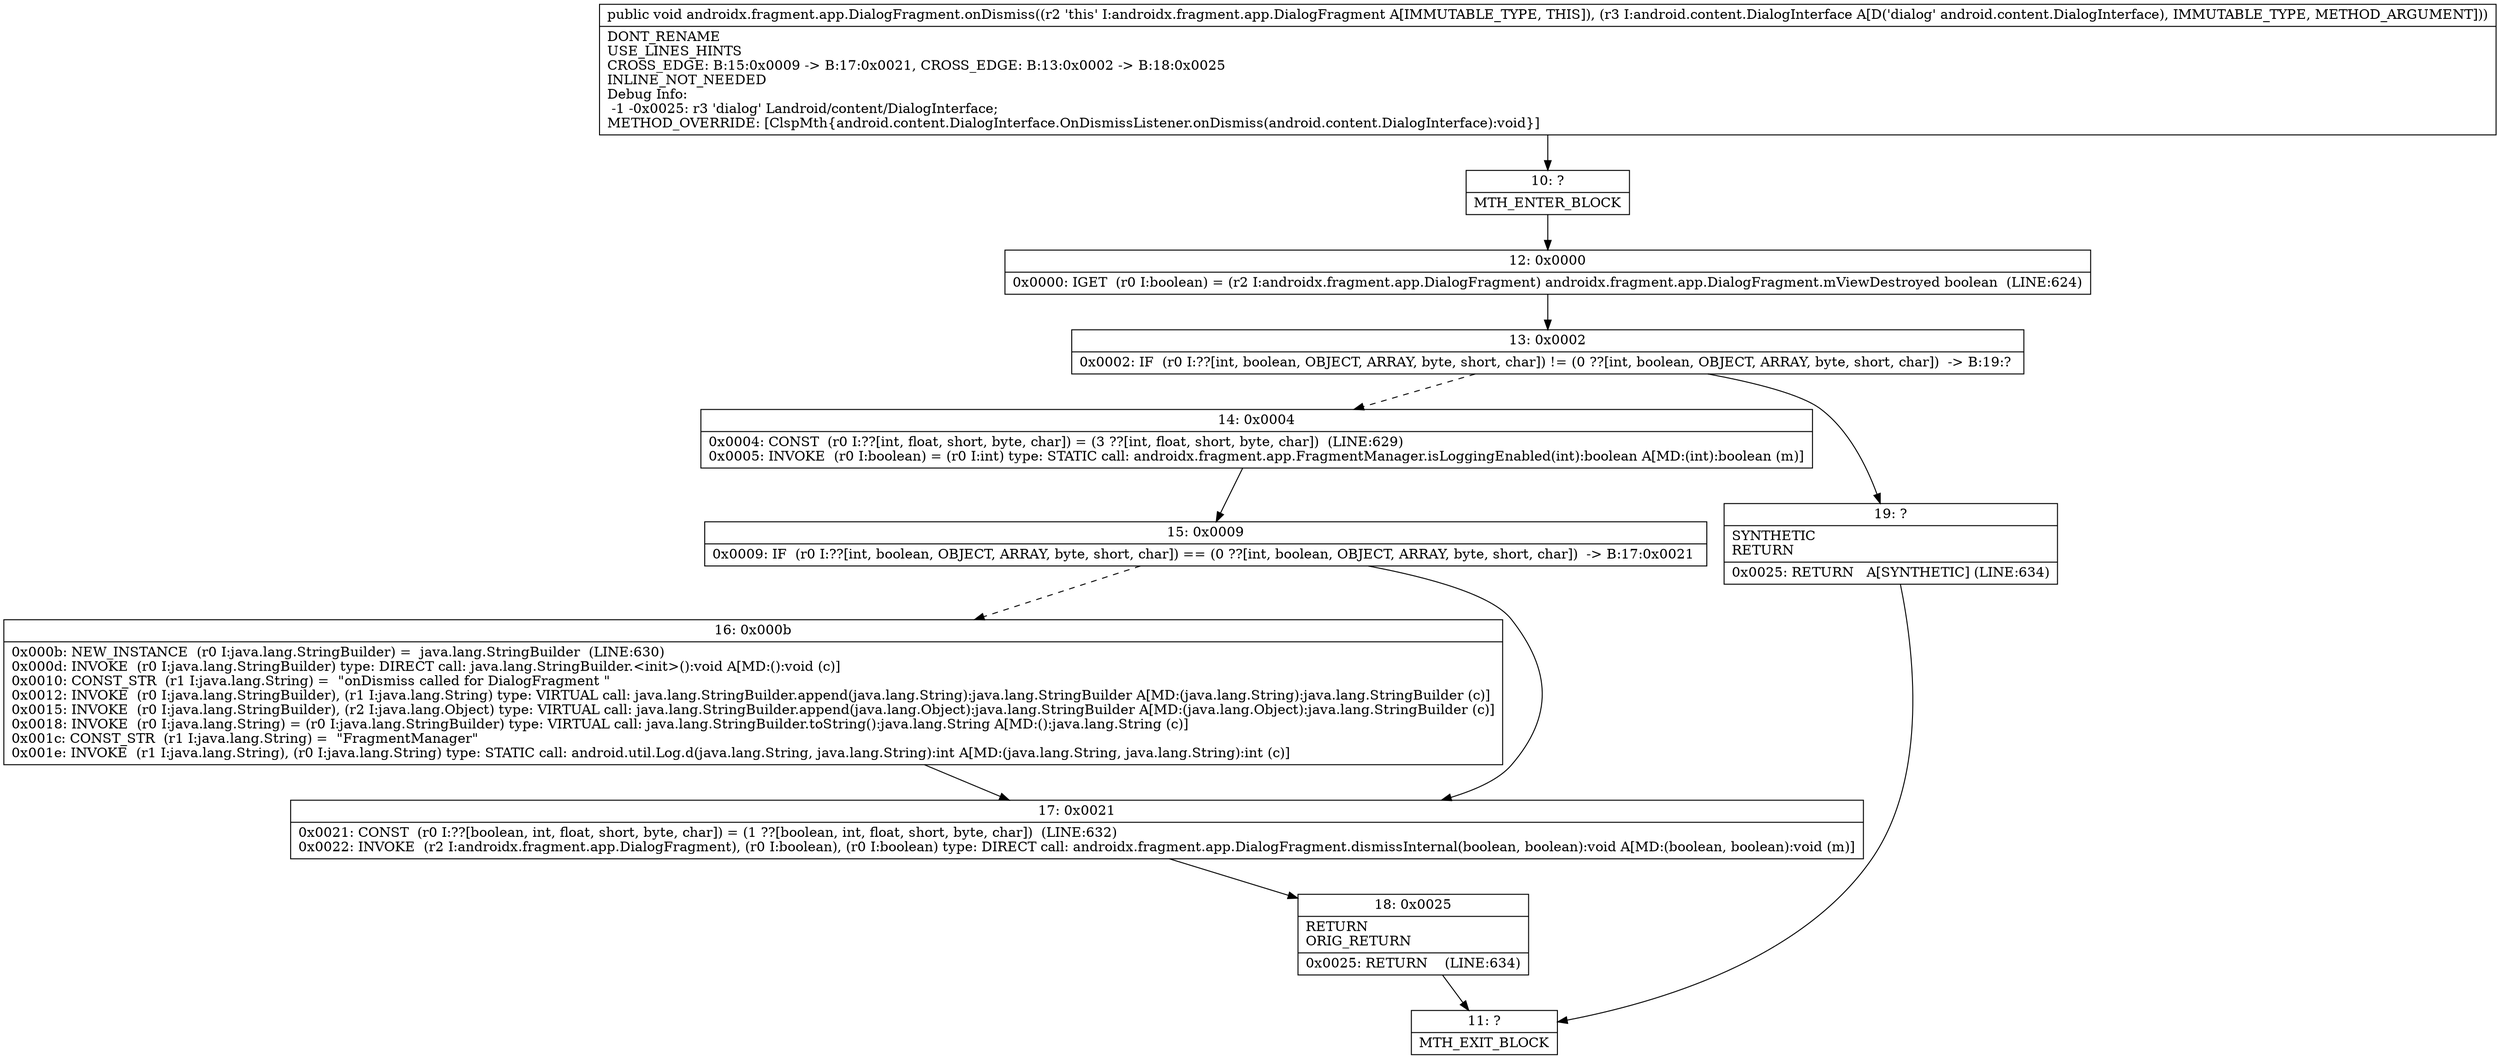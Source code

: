digraph "CFG forandroidx.fragment.app.DialogFragment.onDismiss(Landroid\/content\/DialogInterface;)V" {
Node_10 [shape=record,label="{10\:\ ?|MTH_ENTER_BLOCK\l}"];
Node_12 [shape=record,label="{12\:\ 0x0000|0x0000: IGET  (r0 I:boolean) = (r2 I:androidx.fragment.app.DialogFragment) androidx.fragment.app.DialogFragment.mViewDestroyed boolean  (LINE:624)\l}"];
Node_13 [shape=record,label="{13\:\ 0x0002|0x0002: IF  (r0 I:??[int, boolean, OBJECT, ARRAY, byte, short, char]) != (0 ??[int, boolean, OBJECT, ARRAY, byte, short, char])  \-\> B:19:? \l}"];
Node_14 [shape=record,label="{14\:\ 0x0004|0x0004: CONST  (r0 I:??[int, float, short, byte, char]) = (3 ??[int, float, short, byte, char])  (LINE:629)\l0x0005: INVOKE  (r0 I:boolean) = (r0 I:int) type: STATIC call: androidx.fragment.app.FragmentManager.isLoggingEnabled(int):boolean A[MD:(int):boolean (m)]\l}"];
Node_15 [shape=record,label="{15\:\ 0x0009|0x0009: IF  (r0 I:??[int, boolean, OBJECT, ARRAY, byte, short, char]) == (0 ??[int, boolean, OBJECT, ARRAY, byte, short, char])  \-\> B:17:0x0021 \l}"];
Node_16 [shape=record,label="{16\:\ 0x000b|0x000b: NEW_INSTANCE  (r0 I:java.lang.StringBuilder) =  java.lang.StringBuilder  (LINE:630)\l0x000d: INVOKE  (r0 I:java.lang.StringBuilder) type: DIRECT call: java.lang.StringBuilder.\<init\>():void A[MD:():void (c)]\l0x0010: CONST_STR  (r1 I:java.lang.String) =  \"onDismiss called for DialogFragment \" \l0x0012: INVOKE  (r0 I:java.lang.StringBuilder), (r1 I:java.lang.String) type: VIRTUAL call: java.lang.StringBuilder.append(java.lang.String):java.lang.StringBuilder A[MD:(java.lang.String):java.lang.StringBuilder (c)]\l0x0015: INVOKE  (r0 I:java.lang.StringBuilder), (r2 I:java.lang.Object) type: VIRTUAL call: java.lang.StringBuilder.append(java.lang.Object):java.lang.StringBuilder A[MD:(java.lang.Object):java.lang.StringBuilder (c)]\l0x0018: INVOKE  (r0 I:java.lang.String) = (r0 I:java.lang.StringBuilder) type: VIRTUAL call: java.lang.StringBuilder.toString():java.lang.String A[MD:():java.lang.String (c)]\l0x001c: CONST_STR  (r1 I:java.lang.String) =  \"FragmentManager\" \l0x001e: INVOKE  (r1 I:java.lang.String), (r0 I:java.lang.String) type: STATIC call: android.util.Log.d(java.lang.String, java.lang.String):int A[MD:(java.lang.String, java.lang.String):int (c)]\l}"];
Node_17 [shape=record,label="{17\:\ 0x0021|0x0021: CONST  (r0 I:??[boolean, int, float, short, byte, char]) = (1 ??[boolean, int, float, short, byte, char])  (LINE:632)\l0x0022: INVOKE  (r2 I:androidx.fragment.app.DialogFragment), (r0 I:boolean), (r0 I:boolean) type: DIRECT call: androidx.fragment.app.DialogFragment.dismissInternal(boolean, boolean):void A[MD:(boolean, boolean):void (m)]\l}"];
Node_18 [shape=record,label="{18\:\ 0x0025|RETURN\lORIG_RETURN\l|0x0025: RETURN    (LINE:634)\l}"];
Node_11 [shape=record,label="{11\:\ ?|MTH_EXIT_BLOCK\l}"];
Node_19 [shape=record,label="{19\:\ ?|SYNTHETIC\lRETURN\l|0x0025: RETURN   A[SYNTHETIC] (LINE:634)\l}"];
MethodNode[shape=record,label="{public void androidx.fragment.app.DialogFragment.onDismiss((r2 'this' I:androidx.fragment.app.DialogFragment A[IMMUTABLE_TYPE, THIS]), (r3 I:android.content.DialogInterface A[D('dialog' android.content.DialogInterface), IMMUTABLE_TYPE, METHOD_ARGUMENT]))  | DONT_RENAME\lUSE_LINES_HINTS\lCROSS_EDGE: B:15:0x0009 \-\> B:17:0x0021, CROSS_EDGE: B:13:0x0002 \-\> B:18:0x0025\lINLINE_NOT_NEEDED\lDebug Info:\l  \-1 \-0x0025: r3 'dialog' Landroid\/content\/DialogInterface;\lMETHOD_OVERRIDE: [ClspMth\{android.content.DialogInterface.OnDismissListener.onDismiss(android.content.DialogInterface):void\}]\l}"];
MethodNode -> Node_10;Node_10 -> Node_12;
Node_12 -> Node_13;
Node_13 -> Node_14[style=dashed];
Node_13 -> Node_19;
Node_14 -> Node_15;
Node_15 -> Node_16[style=dashed];
Node_15 -> Node_17;
Node_16 -> Node_17;
Node_17 -> Node_18;
Node_18 -> Node_11;
Node_19 -> Node_11;
}

